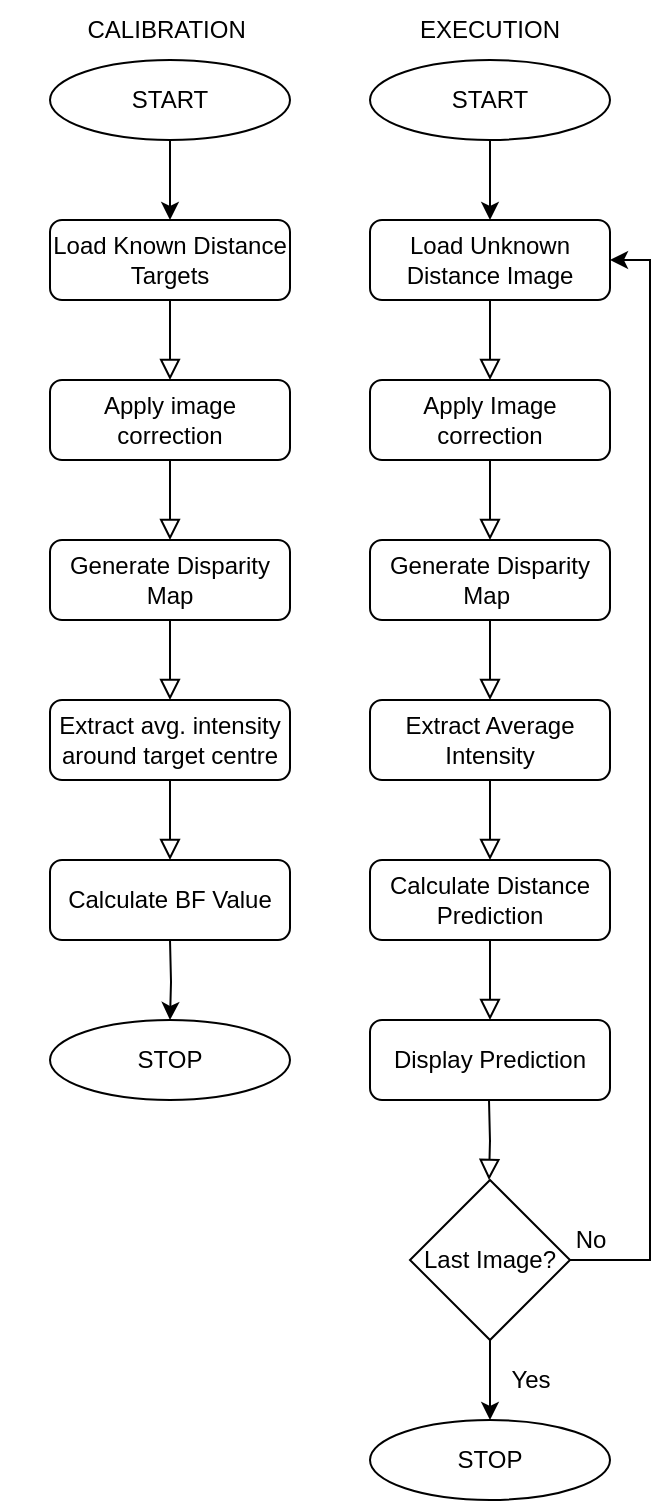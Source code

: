 <mxfile version="18.0.1" type="device"><diagram id="C5RBs43oDa-KdzZeNtuy" name="Page-1"><mxGraphModel dx="702" dy="865" grid="1" gridSize="10" guides="1" tooltips="1" connect="1" arrows="1" fold="1" page="1" pageScale="1" pageWidth="827" pageHeight="1169" math="0" shadow="0"><root><mxCell id="WIyWlLk6GJQsqaUBKTNV-0"/><mxCell id="WIyWlLk6GJQsqaUBKTNV-1" parent="WIyWlLk6GJQsqaUBKTNV-0"/><mxCell id="WIyWlLk6GJQsqaUBKTNV-2" value="" style="rounded=0;html=1;jettySize=auto;orthogonalLoop=1;fontSize=11;endArrow=block;endFill=0;endSize=8;strokeWidth=1;shadow=0;labelBackgroundColor=none;edgeStyle=orthogonalEdgeStyle;" parent="WIyWlLk6GJQsqaUBKTNV-1" source="WIyWlLk6GJQsqaUBKTNV-3" edge="1"><mxGeometry relative="1" as="geometry"><mxPoint x="100" y="240" as="targetPoint"/></mxGeometry></mxCell><mxCell id="WIyWlLk6GJQsqaUBKTNV-3" value="Load Known Distance Targets" style="rounded=1;whiteSpace=wrap;html=1;fontSize=12;glass=0;strokeWidth=1;shadow=0;" parent="WIyWlLk6GJQsqaUBKTNV-1" vertex="1"><mxGeometry x="40" y="160" width="120" height="40" as="geometry"/></mxCell><mxCell id="22pZs1HdG__r_GaOky7K-4" value="" style="rounded=0;html=1;jettySize=auto;orthogonalLoop=1;fontSize=11;endArrow=block;endFill=0;endSize=8;strokeWidth=1;shadow=0;labelBackgroundColor=none;edgeStyle=orthogonalEdgeStyle;" edge="1" parent="WIyWlLk6GJQsqaUBKTNV-1" source="22pZs1HdG__r_GaOky7K-5"><mxGeometry relative="1" as="geometry"><mxPoint x="100" y="320" as="targetPoint"/></mxGeometry></mxCell><mxCell id="22pZs1HdG__r_GaOky7K-5" value="Apply image correction" style="rounded=1;whiteSpace=wrap;html=1;fontSize=12;glass=0;strokeWidth=1;shadow=0;" vertex="1" parent="WIyWlLk6GJQsqaUBKTNV-1"><mxGeometry x="40" y="240" width="120" height="40" as="geometry"/></mxCell><mxCell id="22pZs1HdG__r_GaOky7K-6" value="" style="rounded=0;html=1;jettySize=auto;orthogonalLoop=1;fontSize=11;endArrow=block;endFill=0;endSize=8;strokeWidth=1;shadow=0;labelBackgroundColor=none;edgeStyle=orthogonalEdgeStyle;" edge="1" parent="WIyWlLk6GJQsqaUBKTNV-1" source="22pZs1HdG__r_GaOky7K-7"><mxGeometry relative="1" as="geometry"><mxPoint x="100" y="400" as="targetPoint"/></mxGeometry></mxCell><mxCell id="22pZs1HdG__r_GaOky7K-7" value="Generate Disparity Map" style="rounded=1;whiteSpace=wrap;html=1;fontSize=12;glass=0;strokeWidth=1;shadow=0;" vertex="1" parent="WIyWlLk6GJQsqaUBKTNV-1"><mxGeometry x="40" y="320" width="120" height="40" as="geometry"/></mxCell><mxCell id="22pZs1HdG__r_GaOky7K-8" value="" style="rounded=0;html=1;jettySize=auto;orthogonalLoop=1;fontSize=11;endArrow=block;endFill=0;endSize=8;strokeWidth=1;shadow=0;labelBackgroundColor=none;edgeStyle=orthogonalEdgeStyle;" edge="1" parent="WIyWlLk6GJQsqaUBKTNV-1" source="22pZs1HdG__r_GaOky7K-9"><mxGeometry relative="1" as="geometry"><mxPoint x="100" y="480" as="targetPoint"/></mxGeometry></mxCell><mxCell id="22pZs1HdG__r_GaOky7K-9" value="Extract avg. intensity around target centre" style="rounded=1;whiteSpace=wrap;html=1;fontSize=12;glass=0;strokeWidth=1;shadow=0;" vertex="1" parent="WIyWlLk6GJQsqaUBKTNV-1"><mxGeometry x="40" y="400" width="120" height="40" as="geometry"/></mxCell><mxCell id="22pZs1HdG__r_GaOky7K-11" value="Calculate BF Value" style="rounded=1;whiteSpace=wrap;html=1;fontSize=12;glass=0;strokeWidth=1;shadow=0;" vertex="1" parent="WIyWlLk6GJQsqaUBKTNV-1"><mxGeometry x="40" y="480" width="120" height="40" as="geometry"/></mxCell><mxCell id="22pZs1HdG__r_GaOky7K-12" value="CALIBRATION&amp;nbsp;" style="text;html=1;strokeColor=none;fillColor=none;align=center;verticalAlign=middle;whiteSpace=wrap;rounded=0;" vertex="1" parent="WIyWlLk6GJQsqaUBKTNV-1"><mxGeometry x="15" y="50" width="170" height="30" as="geometry"/></mxCell><mxCell id="22pZs1HdG__r_GaOky7K-15" value="EXECUTION" style="text;html=1;strokeColor=none;fillColor=none;align=center;verticalAlign=middle;whiteSpace=wrap;rounded=0;" vertex="1" parent="WIyWlLk6GJQsqaUBKTNV-1"><mxGeometry x="175" y="50" width="170" height="30" as="geometry"/></mxCell><mxCell id="22pZs1HdG__r_GaOky7K-17" value="" style="rounded=0;html=1;jettySize=auto;orthogonalLoop=1;fontSize=11;endArrow=block;endFill=0;endSize=8;strokeWidth=1;shadow=0;labelBackgroundColor=none;edgeStyle=orthogonalEdgeStyle;" edge="1" parent="WIyWlLk6GJQsqaUBKTNV-1" source="22pZs1HdG__r_GaOky7K-18"><mxGeometry relative="1" as="geometry"><mxPoint x="260" y="240" as="targetPoint"/></mxGeometry></mxCell><mxCell id="22pZs1HdG__r_GaOky7K-18" value="Load Unknown Distance Image" style="rounded=1;whiteSpace=wrap;html=1;fontSize=12;glass=0;strokeWidth=1;shadow=0;" vertex="1" parent="WIyWlLk6GJQsqaUBKTNV-1"><mxGeometry x="200" y="160" width="120" height="40" as="geometry"/></mxCell><mxCell id="22pZs1HdG__r_GaOky7K-19" value="" style="rounded=0;html=1;jettySize=auto;orthogonalLoop=1;fontSize=11;endArrow=block;endFill=0;endSize=8;strokeWidth=1;shadow=0;labelBackgroundColor=none;edgeStyle=orthogonalEdgeStyle;" edge="1" parent="WIyWlLk6GJQsqaUBKTNV-1" source="22pZs1HdG__r_GaOky7K-20"><mxGeometry relative="1" as="geometry"><mxPoint x="260" y="320" as="targetPoint"/></mxGeometry></mxCell><mxCell id="22pZs1HdG__r_GaOky7K-20" value="Apply Image correction" style="rounded=1;whiteSpace=wrap;html=1;fontSize=12;glass=0;strokeWidth=1;shadow=0;" vertex="1" parent="WIyWlLk6GJQsqaUBKTNV-1"><mxGeometry x="200" y="240" width="120" height="40" as="geometry"/></mxCell><mxCell id="22pZs1HdG__r_GaOky7K-21" value="" style="rounded=0;html=1;jettySize=auto;orthogonalLoop=1;fontSize=11;endArrow=block;endFill=0;endSize=8;strokeWidth=1;shadow=0;labelBackgroundColor=none;edgeStyle=orthogonalEdgeStyle;" edge="1" parent="WIyWlLk6GJQsqaUBKTNV-1" source="22pZs1HdG__r_GaOky7K-22"><mxGeometry relative="1" as="geometry"><mxPoint x="260" y="400" as="targetPoint"/></mxGeometry></mxCell><mxCell id="22pZs1HdG__r_GaOky7K-22" value="Generate Disparity Map&amp;nbsp;" style="rounded=1;whiteSpace=wrap;html=1;fontSize=12;glass=0;strokeWidth=1;shadow=0;" vertex="1" parent="WIyWlLk6GJQsqaUBKTNV-1"><mxGeometry x="200" y="320" width="120" height="40" as="geometry"/></mxCell><mxCell id="22pZs1HdG__r_GaOky7K-23" value="" style="rounded=0;html=1;jettySize=auto;orthogonalLoop=1;fontSize=11;endArrow=block;endFill=0;endSize=8;strokeWidth=1;shadow=0;labelBackgroundColor=none;edgeStyle=orthogonalEdgeStyle;" edge="1" parent="WIyWlLk6GJQsqaUBKTNV-1" source="22pZs1HdG__r_GaOky7K-24"><mxGeometry relative="1" as="geometry"><mxPoint x="260" y="480" as="targetPoint"/></mxGeometry></mxCell><mxCell id="22pZs1HdG__r_GaOky7K-24" value="Extract Average Intensity" style="rounded=1;whiteSpace=wrap;html=1;fontSize=12;glass=0;strokeWidth=1;shadow=0;" vertex="1" parent="WIyWlLk6GJQsqaUBKTNV-1"><mxGeometry x="200" y="400" width="120" height="40" as="geometry"/></mxCell><mxCell id="22pZs1HdG__r_GaOky7K-25" value="" style="rounded=0;html=1;jettySize=auto;orthogonalLoop=1;fontSize=11;endArrow=block;endFill=0;endSize=8;strokeWidth=1;shadow=0;labelBackgroundColor=none;edgeStyle=orthogonalEdgeStyle;" edge="1" parent="WIyWlLk6GJQsqaUBKTNV-1" source="22pZs1HdG__r_GaOky7K-26"><mxGeometry relative="1" as="geometry"><mxPoint x="260" y="560" as="targetPoint"/></mxGeometry></mxCell><mxCell id="22pZs1HdG__r_GaOky7K-26" value="Calculate Distance Prediction" style="rounded=1;whiteSpace=wrap;html=1;fontSize=12;glass=0;strokeWidth=1;shadow=0;" vertex="1" parent="WIyWlLk6GJQsqaUBKTNV-1"><mxGeometry x="200" y="480" width="120" height="40" as="geometry"/></mxCell><mxCell id="22pZs1HdG__r_GaOky7K-28" value="Display Prediction" style="rounded=1;whiteSpace=wrap;html=1;fontSize=12;glass=0;strokeWidth=1;shadow=0;" vertex="1" parent="WIyWlLk6GJQsqaUBKTNV-1"><mxGeometry x="200" y="560" width="120" height="40" as="geometry"/></mxCell><mxCell id="22pZs1HdG__r_GaOky7K-29" value="" style="endArrow=classic;html=1;rounded=0;entryX=1;entryY=0.5;entryDx=0;entryDy=0;exitX=1;exitY=0.5;exitDx=0;exitDy=0;" edge="1" parent="WIyWlLk6GJQsqaUBKTNV-1" source="22pZs1HdG__r_GaOky7K-35" target="22pZs1HdG__r_GaOky7K-18"><mxGeometry width="50" height="50" relative="1" as="geometry"><mxPoint x="420" y="590" as="sourcePoint"/><mxPoint x="450" y="440" as="targetPoint"/><Array as="points"><mxPoint x="340" y="680"/><mxPoint x="340" y="180"/></Array></mxGeometry></mxCell><mxCell id="22pZs1HdG__r_GaOky7K-31" value="" style="edgeStyle=orthogonalEdgeStyle;rounded=0;orthogonalLoop=1;jettySize=auto;html=1;entryX=0.5;entryY=0;entryDx=0;entryDy=0;" edge="1" parent="WIyWlLk6GJQsqaUBKTNV-1" source="22pZs1HdG__r_GaOky7K-30" target="WIyWlLk6GJQsqaUBKTNV-3"><mxGeometry relative="1" as="geometry"/></mxCell><mxCell id="22pZs1HdG__r_GaOky7K-30" value="START" style="ellipse;whiteSpace=wrap;html=1;" vertex="1" parent="WIyWlLk6GJQsqaUBKTNV-1"><mxGeometry x="40" y="80" width="120" height="40" as="geometry"/></mxCell><mxCell id="22pZs1HdG__r_GaOky7K-34" value="" style="rounded=0;html=1;jettySize=auto;orthogonalLoop=1;fontSize=11;endArrow=block;endFill=0;endSize=8;strokeWidth=1;shadow=0;labelBackgroundColor=none;edgeStyle=orthogonalEdgeStyle;" edge="1" parent="WIyWlLk6GJQsqaUBKTNV-1"><mxGeometry relative="1" as="geometry"><mxPoint x="259.5" y="640" as="targetPoint"/><mxPoint x="259.5" y="600" as="sourcePoint"/></mxGeometry></mxCell><mxCell id="22pZs1HdG__r_GaOky7K-38" value="" style="edgeStyle=orthogonalEdgeStyle;rounded=0;orthogonalLoop=1;jettySize=auto;html=1;" edge="1" parent="WIyWlLk6GJQsqaUBKTNV-1" source="22pZs1HdG__r_GaOky7K-35" target="22pZs1HdG__r_GaOky7K-36"><mxGeometry relative="1" as="geometry"/></mxCell><mxCell id="22pZs1HdG__r_GaOky7K-35" value="Last Image?" style="rhombus;whiteSpace=wrap;html=1;" vertex="1" parent="WIyWlLk6GJQsqaUBKTNV-1"><mxGeometry x="220" y="640" width="80" height="80" as="geometry"/></mxCell><mxCell id="22pZs1HdG__r_GaOky7K-36" value="STOP" style="ellipse;whiteSpace=wrap;html=1;" vertex="1" parent="WIyWlLk6GJQsqaUBKTNV-1"><mxGeometry x="200" y="760" width="120" height="40" as="geometry"/></mxCell><mxCell id="22pZs1HdG__r_GaOky7K-37" value="No" style="text;html=1;align=center;verticalAlign=middle;resizable=0;points=[];autosize=1;strokeColor=none;fillColor=none;" vertex="1" parent="WIyWlLk6GJQsqaUBKTNV-1"><mxGeometry x="295" y="660" width="30" height="20" as="geometry"/></mxCell><mxCell id="22pZs1HdG__r_GaOky7K-39" value="Yes" style="text;html=1;align=center;verticalAlign=middle;resizable=0;points=[];autosize=1;strokeColor=none;fillColor=none;" vertex="1" parent="WIyWlLk6GJQsqaUBKTNV-1"><mxGeometry x="260" y="730" width="40" height="20" as="geometry"/></mxCell><mxCell id="22pZs1HdG__r_GaOky7K-41" value="" style="edgeStyle=orthogonalEdgeStyle;rounded=0;orthogonalLoop=1;jettySize=auto;html=1;" edge="1" parent="WIyWlLk6GJQsqaUBKTNV-1" source="22pZs1HdG__r_GaOky7K-42" target="22pZs1HdG__r_GaOky7K-18"><mxGeometry relative="1" as="geometry"><mxPoint x="270" y="170" as="targetPoint"/><Array as="points"><mxPoint x="260" y="160"/><mxPoint x="260" y="160"/></Array></mxGeometry></mxCell><mxCell id="22pZs1HdG__r_GaOky7K-42" value="START" style="ellipse;whiteSpace=wrap;html=1;" vertex="1" parent="WIyWlLk6GJQsqaUBKTNV-1"><mxGeometry x="200" y="80" width="120" height="40" as="geometry"/></mxCell><mxCell id="22pZs1HdG__r_GaOky7K-43" value="" style="edgeStyle=orthogonalEdgeStyle;rounded=0;orthogonalLoop=1;jettySize=auto;html=1;" edge="1" parent="WIyWlLk6GJQsqaUBKTNV-1" target="22pZs1HdG__r_GaOky7K-44"><mxGeometry relative="1" as="geometry"><mxPoint x="100" y="520" as="sourcePoint"/></mxGeometry></mxCell><mxCell id="22pZs1HdG__r_GaOky7K-44" value="STOP" style="ellipse;whiteSpace=wrap;html=1;" vertex="1" parent="WIyWlLk6GJQsqaUBKTNV-1"><mxGeometry x="40" y="560" width="120" height="40" as="geometry"/></mxCell></root></mxGraphModel></diagram></mxfile>
